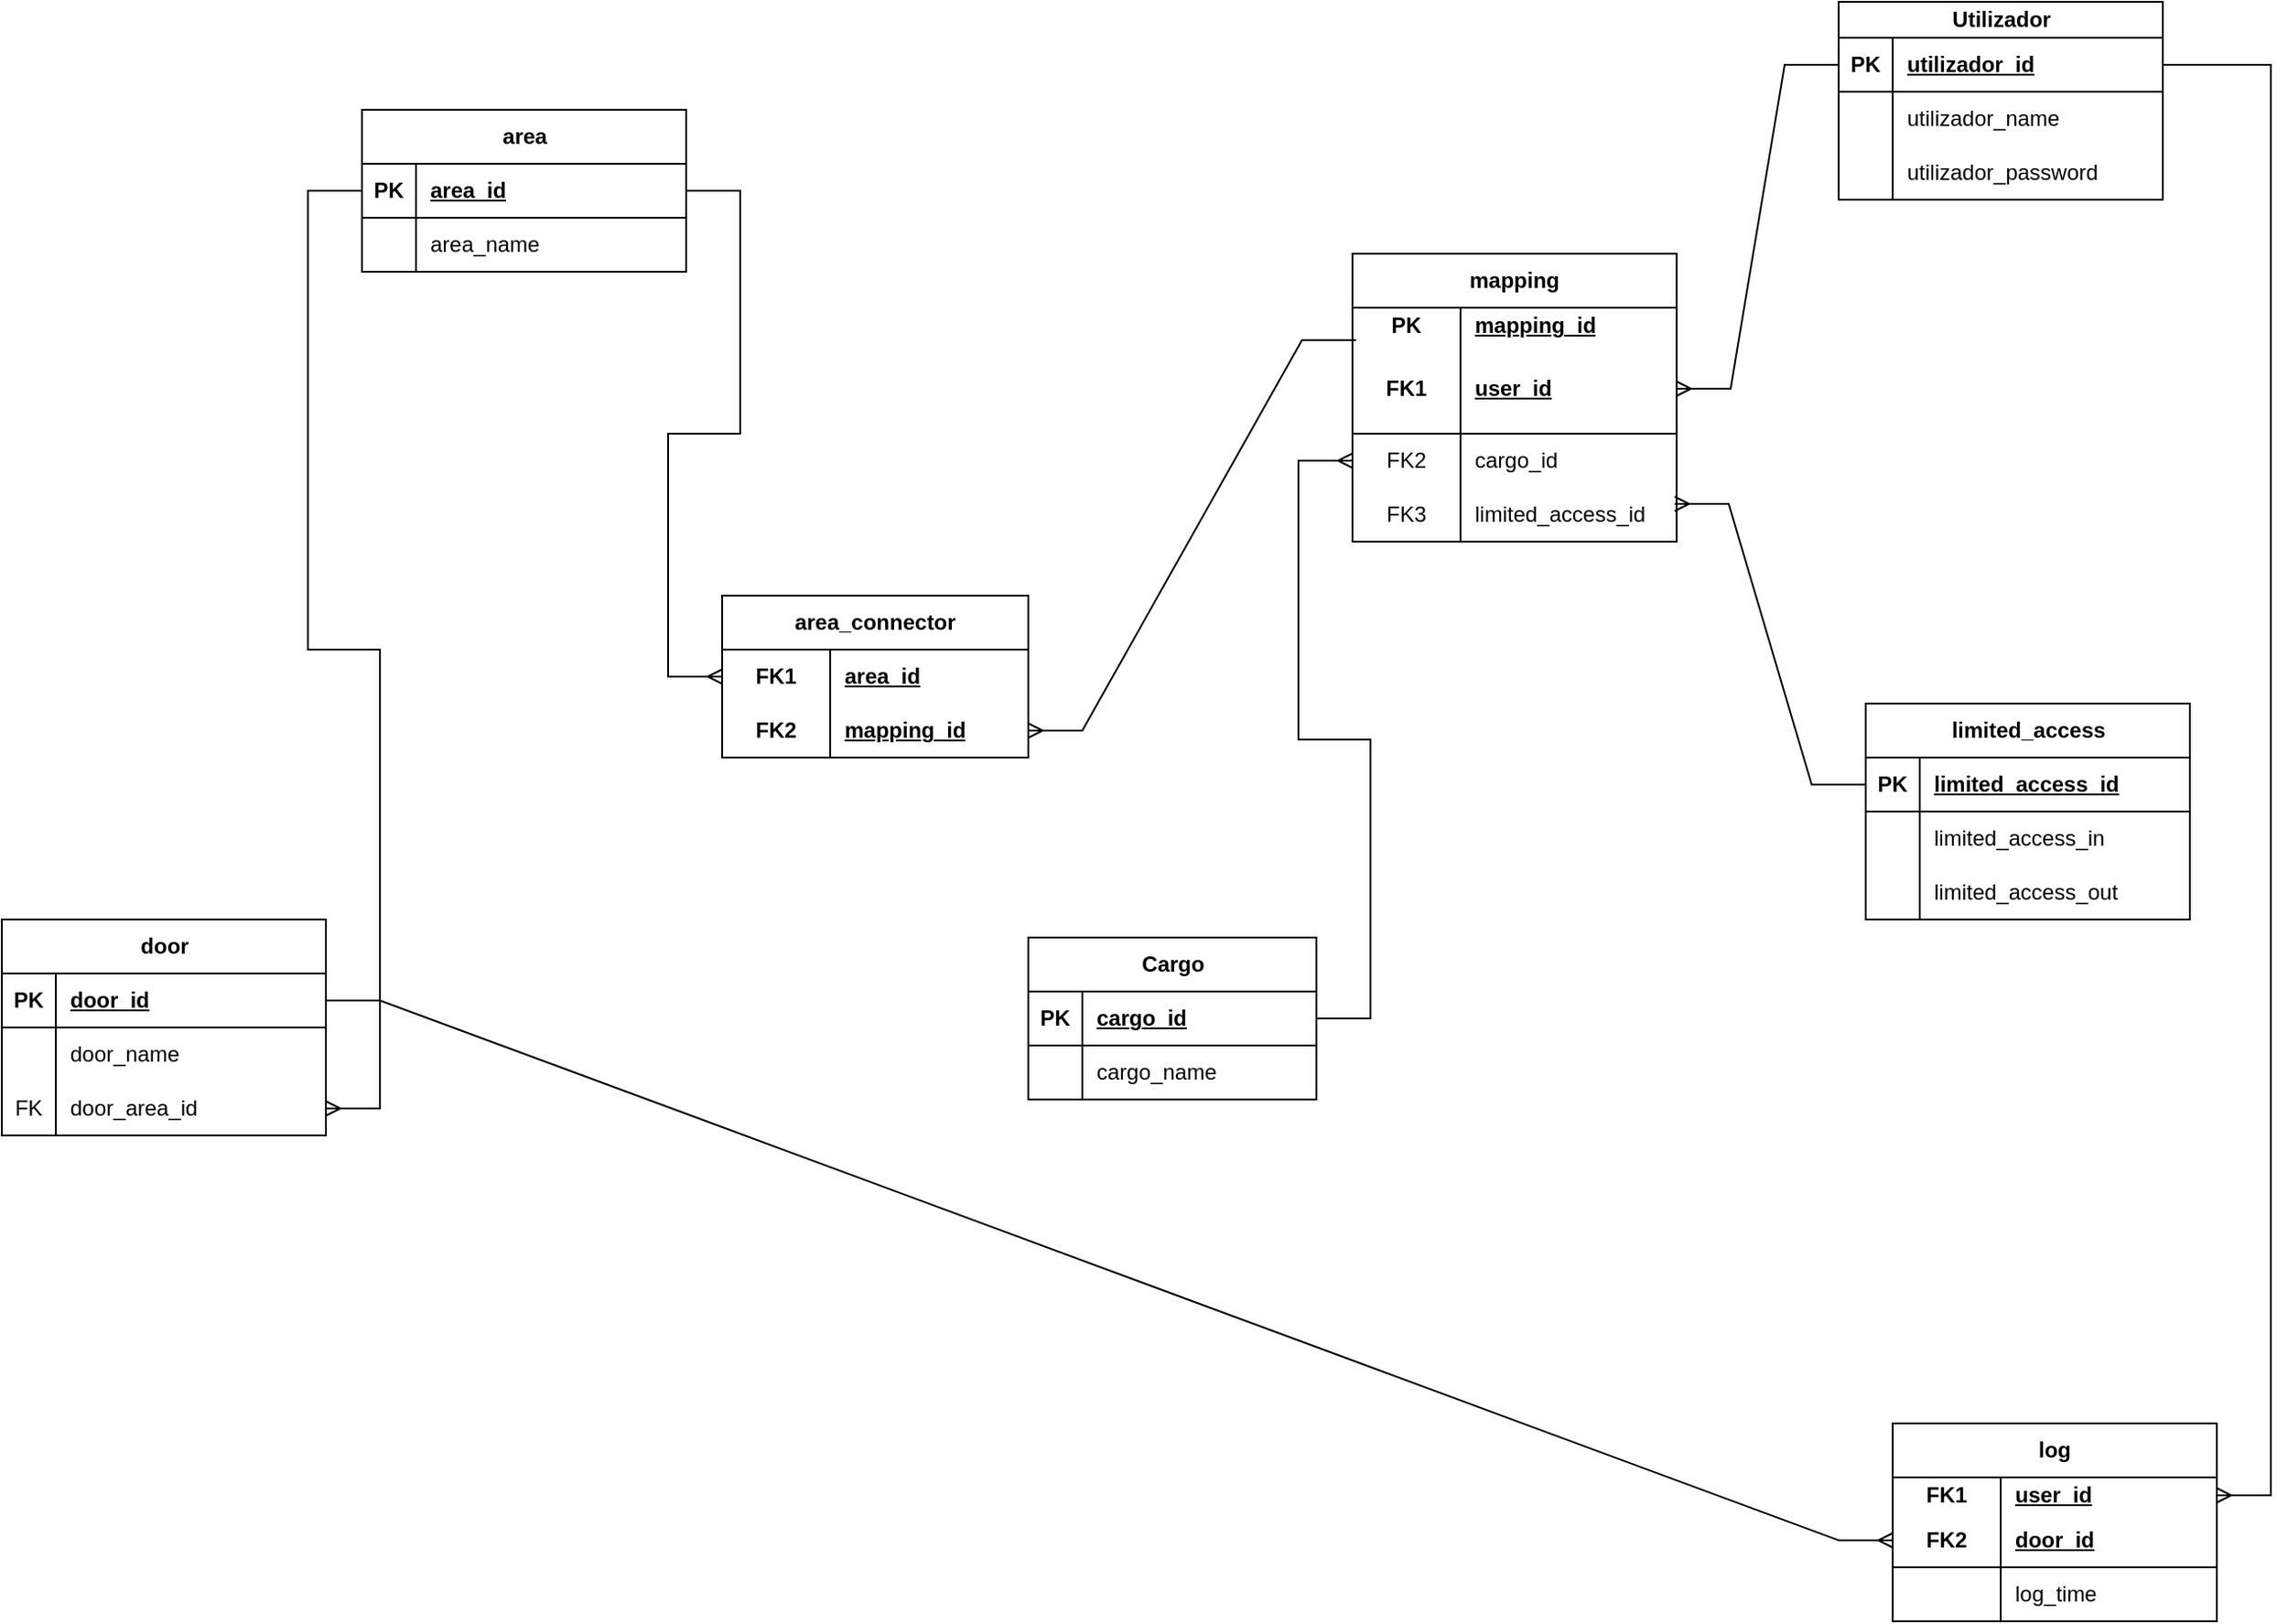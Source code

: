 <mxfile version="22.1.4" type="github">
  <diagram id="R2lEEEUBdFMjLlhIrx00" name="Page-1">
    <mxGraphModel dx="1393" dy="869" grid="1" gridSize="10" guides="1" tooltips="1" connect="1" arrows="1" fold="1" page="1" pageScale="1" pageWidth="850" pageHeight="1100" math="0" shadow="0" extFonts="Permanent Marker^https://fonts.googleapis.com/css?family=Permanent+Marker">
      <root>
        <mxCell id="0" />
        <mxCell id="1" parent="0" />
        <mxCell id="KTKXXQTYts1AYAga1QqE-1" value="Utilizador" style="shape=table;startSize=20;container=1;collapsible=1;childLayout=tableLayout;fixedRows=1;rowLines=0;fontStyle=1;align=center;resizeLast=1;html=1;" vertex="1" parent="1">
          <mxGeometry x="1170" y="170" width="180" height="110" as="geometry" />
        </mxCell>
        <mxCell id="KTKXXQTYts1AYAga1QqE-2" value="" style="shape=tableRow;horizontal=0;startSize=0;swimlaneHead=0;swimlaneBody=0;fillColor=none;collapsible=0;dropTarget=0;points=[[0,0.5],[1,0.5]];portConstraint=eastwest;top=0;left=0;right=0;bottom=1;" vertex="1" parent="KTKXXQTYts1AYAga1QqE-1">
          <mxGeometry y="20" width="180" height="30" as="geometry" />
        </mxCell>
        <mxCell id="KTKXXQTYts1AYAga1QqE-3" value="PK" style="shape=partialRectangle;connectable=0;fillColor=none;top=0;left=0;bottom=0;right=0;fontStyle=1;overflow=hidden;whiteSpace=wrap;html=1;" vertex="1" parent="KTKXXQTYts1AYAga1QqE-2">
          <mxGeometry width="30" height="30" as="geometry">
            <mxRectangle width="30" height="30" as="alternateBounds" />
          </mxGeometry>
        </mxCell>
        <mxCell id="KTKXXQTYts1AYAga1QqE-4" value="utilizador_id" style="shape=partialRectangle;connectable=0;fillColor=none;top=0;left=0;bottom=0;right=0;align=left;spacingLeft=6;fontStyle=5;overflow=hidden;whiteSpace=wrap;html=1;" vertex="1" parent="KTKXXQTYts1AYAga1QqE-2">
          <mxGeometry x="30" width="150" height="30" as="geometry">
            <mxRectangle width="150" height="30" as="alternateBounds" />
          </mxGeometry>
        </mxCell>
        <mxCell id="KTKXXQTYts1AYAga1QqE-5" value="" style="shape=tableRow;horizontal=0;startSize=0;swimlaneHead=0;swimlaneBody=0;fillColor=none;collapsible=0;dropTarget=0;points=[[0,0.5],[1,0.5]];portConstraint=eastwest;top=0;left=0;right=0;bottom=0;" vertex="1" parent="KTKXXQTYts1AYAga1QqE-1">
          <mxGeometry y="50" width="180" height="30" as="geometry" />
        </mxCell>
        <mxCell id="KTKXXQTYts1AYAga1QqE-6" value="" style="shape=partialRectangle;connectable=0;fillColor=none;top=0;left=0;bottom=0;right=0;editable=1;overflow=hidden;whiteSpace=wrap;html=1;" vertex="1" parent="KTKXXQTYts1AYAga1QqE-5">
          <mxGeometry width="30" height="30" as="geometry">
            <mxRectangle width="30" height="30" as="alternateBounds" />
          </mxGeometry>
        </mxCell>
        <mxCell id="KTKXXQTYts1AYAga1QqE-7" value="utilizador_name" style="shape=partialRectangle;connectable=0;fillColor=none;top=0;left=0;bottom=0;right=0;align=left;spacingLeft=6;overflow=hidden;whiteSpace=wrap;html=1;" vertex="1" parent="KTKXXQTYts1AYAga1QqE-5">
          <mxGeometry x="30" width="150" height="30" as="geometry">
            <mxRectangle width="150" height="30" as="alternateBounds" />
          </mxGeometry>
        </mxCell>
        <mxCell id="KTKXXQTYts1AYAga1QqE-8" value="" style="shape=tableRow;horizontal=0;startSize=0;swimlaneHead=0;swimlaneBody=0;fillColor=none;collapsible=0;dropTarget=0;points=[[0,0.5],[1,0.5]];portConstraint=eastwest;top=0;left=0;right=0;bottom=0;" vertex="1" parent="KTKXXQTYts1AYAga1QqE-1">
          <mxGeometry y="80" width="180" height="30" as="geometry" />
        </mxCell>
        <mxCell id="KTKXXQTYts1AYAga1QqE-9" value="" style="shape=partialRectangle;connectable=0;fillColor=none;top=0;left=0;bottom=0;right=0;editable=1;overflow=hidden;whiteSpace=wrap;html=1;" vertex="1" parent="KTKXXQTYts1AYAga1QqE-8">
          <mxGeometry width="30" height="30" as="geometry">
            <mxRectangle width="30" height="30" as="alternateBounds" />
          </mxGeometry>
        </mxCell>
        <mxCell id="KTKXXQTYts1AYAga1QqE-10" value="utilizador_password" style="shape=partialRectangle;connectable=0;fillColor=none;top=0;left=0;bottom=0;right=0;align=left;spacingLeft=6;overflow=hidden;whiteSpace=wrap;html=1;" vertex="1" parent="KTKXXQTYts1AYAga1QqE-8">
          <mxGeometry x="30" width="150" height="30" as="geometry">
            <mxRectangle width="150" height="30" as="alternateBounds" />
          </mxGeometry>
        </mxCell>
        <mxCell id="KTKXXQTYts1AYAga1QqE-14" value="Cargo" style="shape=table;startSize=30;container=1;collapsible=1;childLayout=tableLayout;fixedRows=1;rowLines=0;fontStyle=1;align=center;resizeLast=1;html=1;" vertex="1" parent="1">
          <mxGeometry x="720" y="690" width="160" height="90" as="geometry" />
        </mxCell>
        <mxCell id="KTKXXQTYts1AYAga1QqE-15" value="" style="shape=tableRow;horizontal=0;startSize=0;swimlaneHead=0;swimlaneBody=0;fillColor=none;collapsible=0;dropTarget=0;points=[[0,0.5],[1,0.5]];portConstraint=eastwest;top=0;left=0;right=0;bottom=1;" vertex="1" parent="KTKXXQTYts1AYAga1QqE-14">
          <mxGeometry y="30" width="160" height="30" as="geometry" />
        </mxCell>
        <mxCell id="KTKXXQTYts1AYAga1QqE-16" value="PK" style="shape=partialRectangle;connectable=0;fillColor=none;top=0;left=0;bottom=0;right=0;fontStyle=1;overflow=hidden;whiteSpace=wrap;html=1;" vertex="1" parent="KTKXXQTYts1AYAga1QqE-15">
          <mxGeometry width="30" height="30" as="geometry">
            <mxRectangle width="30" height="30" as="alternateBounds" />
          </mxGeometry>
        </mxCell>
        <mxCell id="KTKXXQTYts1AYAga1QqE-17" value="cargo_id" style="shape=partialRectangle;connectable=0;fillColor=none;top=0;left=0;bottom=0;right=0;align=left;spacingLeft=6;fontStyle=5;overflow=hidden;whiteSpace=wrap;html=1;" vertex="1" parent="KTKXXQTYts1AYAga1QqE-15">
          <mxGeometry x="30" width="130" height="30" as="geometry">
            <mxRectangle width="130" height="30" as="alternateBounds" />
          </mxGeometry>
        </mxCell>
        <mxCell id="KTKXXQTYts1AYAga1QqE-18" value="" style="shape=tableRow;horizontal=0;startSize=0;swimlaneHead=0;swimlaneBody=0;fillColor=none;collapsible=0;dropTarget=0;points=[[0,0.5],[1,0.5]];portConstraint=eastwest;top=0;left=0;right=0;bottom=0;" vertex="1" parent="KTKXXQTYts1AYAga1QqE-14">
          <mxGeometry y="60" width="160" height="30" as="geometry" />
        </mxCell>
        <mxCell id="KTKXXQTYts1AYAga1QqE-19" value="" style="shape=partialRectangle;connectable=0;fillColor=none;top=0;left=0;bottom=0;right=0;editable=1;overflow=hidden;whiteSpace=wrap;html=1;" vertex="1" parent="KTKXXQTYts1AYAga1QqE-18">
          <mxGeometry width="30" height="30" as="geometry">
            <mxRectangle width="30" height="30" as="alternateBounds" />
          </mxGeometry>
        </mxCell>
        <mxCell id="KTKXXQTYts1AYAga1QqE-20" value="cargo_name" style="shape=partialRectangle;connectable=0;fillColor=none;top=0;left=0;bottom=0;right=0;align=left;spacingLeft=6;overflow=hidden;whiteSpace=wrap;html=1;" vertex="1" parent="KTKXXQTYts1AYAga1QqE-18">
          <mxGeometry x="30" width="130" height="30" as="geometry">
            <mxRectangle width="130" height="30" as="alternateBounds" />
          </mxGeometry>
        </mxCell>
        <mxCell id="KTKXXQTYts1AYAga1QqE-27" value="limited_access" style="shape=table;startSize=30;container=1;collapsible=1;childLayout=tableLayout;fixedRows=1;rowLines=0;fontStyle=1;align=center;resizeLast=1;html=1;" vertex="1" parent="1">
          <mxGeometry x="1185" y="560" width="180" height="120" as="geometry" />
        </mxCell>
        <mxCell id="KTKXXQTYts1AYAga1QqE-28" value="" style="shape=tableRow;horizontal=0;startSize=0;swimlaneHead=0;swimlaneBody=0;fillColor=none;collapsible=0;dropTarget=0;points=[[0,0.5],[1,0.5]];portConstraint=eastwest;top=0;left=0;right=0;bottom=1;" vertex="1" parent="KTKXXQTYts1AYAga1QqE-27">
          <mxGeometry y="30" width="180" height="30" as="geometry" />
        </mxCell>
        <mxCell id="KTKXXQTYts1AYAga1QqE-29" value="PK" style="shape=partialRectangle;connectable=0;fillColor=none;top=0;left=0;bottom=0;right=0;fontStyle=1;overflow=hidden;whiteSpace=wrap;html=1;" vertex="1" parent="KTKXXQTYts1AYAga1QqE-28">
          <mxGeometry width="30" height="30" as="geometry">
            <mxRectangle width="30" height="30" as="alternateBounds" />
          </mxGeometry>
        </mxCell>
        <mxCell id="KTKXXQTYts1AYAga1QqE-30" value="limited_access_id" style="shape=partialRectangle;connectable=0;fillColor=none;top=0;left=0;bottom=0;right=0;align=left;spacingLeft=6;fontStyle=5;overflow=hidden;whiteSpace=wrap;html=1;" vertex="1" parent="KTKXXQTYts1AYAga1QqE-28">
          <mxGeometry x="30" width="150" height="30" as="geometry">
            <mxRectangle width="150" height="30" as="alternateBounds" />
          </mxGeometry>
        </mxCell>
        <mxCell id="KTKXXQTYts1AYAga1QqE-31" value="" style="shape=tableRow;horizontal=0;startSize=0;swimlaneHead=0;swimlaneBody=0;fillColor=none;collapsible=0;dropTarget=0;points=[[0,0.5],[1,0.5]];portConstraint=eastwest;top=0;left=0;right=0;bottom=0;" vertex="1" parent="KTKXXQTYts1AYAga1QqE-27">
          <mxGeometry y="60" width="180" height="30" as="geometry" />
        </mxCell>
        <mxCell id="KTKXXQTYts1AYAga1QqE-32" value="" style="shape=partialRectangle;connectable=0;fillColor=none;top=0;left=0;bottom=0;right=0;editable=1;overflow=hidden;whiteSpace=wrap;html=1;" vertex="1" parent="KTKXXQTYts1AYAga1QqE-31">
          <mxGeometry width="30" height="30" as="geometry">
            <mxRectangle width="30" height="30" as="alternateBounds" />
          </mxGeometry>
        </mxCell>
        <mxCell id="KTKXXQTYts1AYAga1QqE-33" value="limited_access_in" style="shape=partialRectangle;connectable=0;fillColor=none;top=0;left=0;bottom=0;right=0;align=left;spacingLeft=6;overflow=hidden;whiteSpace=wrap;html=1;" vertex="1" parent="KTKXXQTYts1AYAga1QqE-31">
          <mxGeometry x="30" width="150" height="30" as="geometry">
            <mxRectangle width="150" height="30" as="alternateBounds" />
          </mxGeometry>
        </mxCell>
        <mxCell id="KTKXXQTYts1AYAga1QqE-34" value="" style="shape=tableRow;horizontal=0;startSize=0;swimlaneHead=0;swimlaneBody=0;fillColor=none;collapsible=0;dropTarget=0;points=[[0,0.5],[1,0.5]];portConstraint=eastwest;top=0;left=0;right=0;bottom=0;" vertex="1" parent="KTKXXQTYts1AYAga1QqE-27">
          <mxGeometry y="90" width="180" height="30" as="geometry" />
        </mxCell>
        <mxCell id="KTKXXQTYts1AYAga1QqE-35" value="" style="shape=partialRectangle;connectable=0;fillColor=none;top=0;left=0;bottom=0;right=0;editable=1;overflow=hidden;whiteSpace=wrap;html=1;" vertex="1" parent="KTKXXQTYts1AYAga1QqE-34">
          <mxGeometry width="30" height="30" as="geometry">
            <mxRectangle width="30" height="30" as="alternateBounds" />
          </mxGeometry>
        </mxCell>
        <mxCell id="KTKXXQTYts1AYAga1QqE-36" value="limited_access_out" style="shape=partialRectangle;connectable=0;fillColor=none;top=0;left=0;bottom=0;right=0;align=left;spacingLeft=6;overflow=hidden;whiteSpace=wrap;html=1;" vertex="1" parent="KTKXXQTYts1AYAga1QqE-34">
          <mxGeometry x="30" width="150" height="30" as="geometry">
            <mxRectangle width="150" height="30" as="alternateBounds" />
          </mxGeometry>
        </mxCell>
        <mxCell id="KTKXXQTYts1AYAga1QqE-40" value="mapping" style="shape=table;startSize=30;container=1;collapsible=1;childLayout=tableLayout;fixedRows=1;rowLines=0;fontStyle=1;align=center;resizeLast=1;html=1;whiteSpace=wrap;" vertex="1" parent="1">
          <mxGeometry x="900" y="310" width="180" height="160" as="geometry" />
        </mxCell>
        <mxCell id="KTKXXQTYts1AYAga1QqE-41" value="" style="shape=tableRow;horizontal=0;startSize=0;swimlaneHead=0;swimlaneBody=0;fillColor=none;collapsible=0;dropTarget=0;points=[[0,0.5],[1,0.5]];portConstraint=eastwest;top=0;left=0;right=0;bottom=0;html=1;" vertex="1" parent="KTKXXQTYts1AYAga1QqE-40">
          <mxGeometry y="30" width="180" height="20" as="geometry" />
        </mxCell>
        <mxCell id="KTKXXQTYts1AYAga1QqE-42" value="PK" style="shape=partialRectangle;connectable=0;fillColor=none;top=0;left=0;bottom=0;right=0;fontStyle=1;overflow=hidden;html=1;whiteSpace=wrap;" vertex="1" parent="KTKXXQTYts1AYAga1QqE-41">
          <mxGeometry width="60" height="20" as="geometry">
            <mxRectangle width="60" height="20" as="alternateBounds" />
          </mxGeometry>
        </mxCell>
        <mxCell id="KTKXXQTYts1AYAga1QqE-43" value="mapping_id" style="shape=partialRectangle;connectable=0;fillColor=none;top=0;left=0;bottom=0;right=0;align=left;spacingLeft=6;fontStyle=5;overflow=hidden;html=1;whiteSpace=wrap;" vertex="1" parent="KTKXXQTYts1AYAga1QqE-41">
          <mxGeometry x="60" width="120" height="20" as="geometry">
            <mxRectangle width="120" height="20" as="alternateBounds" />
          </mxGeometry>
        </mxCell>
        <mxCell id="KTKXXQTYts1AYAga1QqE-44" value="" style="shape=tableRow;horizontal=0;startSize=0;swimlaneHead=0;swimlaneBody=0;fillColor=none;collapsible=0;dropTarget=0;points=[[0,0.5],[1,0.5]];portConstraint=eastwest;top=0;left=0;right=0;bottom=1;html=1;" vertex="1" parent="KTKXXQTYts1AYAga1QqE-40">
          <mxGeometry y="50" width="180" height="50" as="geometry" />
        </mxCell>
        <mxCell id="KTKXXQTYts1AYAga1QqE-45" value="FK1" style="shape=partialRectangle;connectable=0;fillColor=none;top=0;left=0;bottom=0;right=0;fontStyle=1;overflow=hidden;html=1;whiteSpace=wrap;" vertex="1" parent="KTKXXQTYts1AYAga1QqE-44">
          <mxGeometry width="60" height="50" as="geometry">
            <mxRectangle width="60" height="50" as="alternateBounds" />
          </mxGeometry>
        </mxCell>
        <mxCell id="KTKXXQTYts1AYAga1QqE-46" value="user_id" style="shape=partialRectangle;connectable=0;fillColor=none;top=0;left=0;bottom=0;right=0;align=left;spacingLeft=6;fontStyle=5;overflow=hidden;html=1;whiteSpace=wrap;" vertex="1" parent="KTKXXQTYts1AYAga1QqE-44">
          <mxGeometry x="60" width="120" height="50" as="geometry">
            <mxRectangle width="120" height="50" as="alternateBounds" />
          </mxGeometry>
        </mxCell>
        <mxCell id="KTKXXQTYts1AYAga1QqE-47" value="" style="shape=tableRow;horizontal=0;startSize=0;swimlaneHead=0;swimlaneBody=0;fillColor=none;collapsible=0;dropTarget=0;points=[[0,0.5],[1,0.5]];portConstraint=eastwest;top=0;left=0;right=0;bottom=0;html=1;" vertex="1" parent="KTKXXQTYts1AYAga1QqE-40">
          <mxGeometry y="100" width="180" height="30" as="geometry" />
        </mxCell>
        <mxCell id="KTKXXQTYts1AYAga1QqE-48" value="FK2" style="shape=partialRectangle;connectable=0;fillColor=none;top=0;left=0;bottom=0;right=0;editable=1;overflow=hidden;html=1;whiteSpace=wrap;" vertex="1" parent="KTKXXQTYts1AYAga1QqE-47">
          <mxGeometry width="60" height="30" as="geometry">
            <mxRectangle width="60" height="30" as="alternateBounds" />
          </mxGeometry>
        </mxCell>
        <mxCell id="KTKXXQTYts1AYAga1QqE-49" value="cargo_id" style="shape=partialRectangle;connectable=0;fillColor=none;top=0;left=0;bottom=0;right=0;align=left;spacingLeft=6;overflow=hidden;html=1;whiteSpace=wrap;" vertex="1" parent="KTKXXQTYts1AYAga1QqE-47">
          <mxGeometry x="60" width="120" height="30" as="geometry">
            <mxRectangle width="120" height="30" as="alternateBounds" />
          </mxGeometry>
        </mxCell>
        <mxCell id="KTKXXQTYts1AYAga1QqE-50" value="" style="shape=tableRow;horizontal=0;startSize=0;swimlaneHead=0;swimlaneBody=0;fillColor=none;collapsible=0;dropTarget=0;points=[[0,0.5],[1,0.5]];portConstraint=eastwest;top=0;left=0;right=0;bottom=0;html=1;" vertex="1" parent="KTKXXQTYts1AYAga1QqE-40">
          <mxGeometry y="130" width="180" height="30" as="geometry" />
        </mxCell>
        <mxCell id="KTKXXQTYts1AYAga1QqE-51" value="FK3" style="shape=partialRectangle;connectable=0;fillColor=none;top=0;left=0;bottom=0;right=0;editable=1;overflow=hidden;html=1;whiteSpace=wrap;" vertex="1" parent="KTKXXQTYts1AYAga1QqE-50">
          <mxGeometry width="60" height="30" as="geometry">
            <mxRectangle width="60" height="30" as="alternateBounds" />
          </mxGeometry>
        </mxCell>
        <mxCell id="KTKXXQTYts1AYAga1QqE-52" value="limited_access_id" style="shape=partialRectangle;connectable=0;fillColor=none;top=0;left=0;bottom=0;right=0;align=left;spacingLeft=6;overflow=hidden;html=1;whiteSpace=wrap;" vertex="1" parent="KTKXXQTYts1AYAga1QqE-50">
          <mxGeometry x="60" width="120" height="30" as="geometry">
            <mxRectangle width="120" height="30" as="alternateBounds" />
          </mxGeometry>
        </mxCell>
        <mxCell id="KTKXXQTYts1AYAga1QqE-62" value="area_connector" style="shape=table;startSize=30;container=1;collapsible=1;childLayout=tableLayout;fixedRows=1;rowLines=0;fontStyle=1;align=center;resizeLast=1;html=1;whiteSpace=wrap;" vertex="1" parent="1">
          <mxGeometry x="550" y="500" width="170" height="90" as="geometry" />
        </mxCell>
        <mxCell id="KTKXXQTYts1AYAga1QqE-63" value="" style="shape=tableRow;horizontal=0;startSize=0;swimlaneHead=0;swimlaneBody=0;fillColor=none;collapsible=0;dropTarget=0;points=[[0,0.5],[1,0.5]];portConstraint=eastwest;top=0;left=0;right=0;bottom=0;html=1;" vertex="1" parent="KTKXXQTYts1AYAga1QqE-62">
          <mxGeometry y="30" width="170" height="30" as="geometry" />
        </mxCell>
        <mxCell id="KTKXXQTYts1AYAga1QqE-64" value="FK1" style="shape=partialRectangle;connectable=0;fillColor=none;top=0;left=0;bottom=0;right=0;fontStyle=1;overflow=hidden;html=1;whiteSpace=wrap;" vertex="1" parent="KTKXXQTYts1AYAga1QqE-63">
          <mxGeometry width="60" height="30" as="geometry">
            <mxRectangle width="60" height="30" as="alternateBounds" />
          </mxGeometry>
        </mxCell>
        <mxCell id="KTKXXQTYts1AYAga1QqE-65" value="area_id" style="shape=partialRectangle;connectable=0;fillColor=none;top=0;left=0;bottom=0;right=0;align=left;spacingLeft=6;fontStyle=5;overflow=hidden;html=1;whiteSpace=wrap;" vertex="1" parent="KTKXXQTYts1AYAga1QqE-63">
          <mxGeometry x="60" width="110" height="30" as="geometry">
            <mxRectangle width="110" height="30" as="alternateBounds" />
          </mxGeometry>
        </mxCell>
        <mxCell id="KTKXXQTYts1AYAga1QqE-66" value="" style="shape=tableRow;horizontal=0;startSize=0;swimlaneHead=0;swimlaneBody=0;fillColor=none;collapsible=0;dropTarget=0;points=[[0,0.5],[1,0.5]];portConstraint=eastwest;top=0;left=0;right=0;bottom=1;html=1;" vertex="1" parent="KTKXXQTYts1AYAga1QqE-62">
          <mxGeometry y="60" width="170" height="30" as="geometry" />
        </mxCell>
        <mxCell id="KTKXXQTYts1AYAga1QqE-67" value="FK2" style="shape=partialRectangle;connectable=0;fillColor=none;top=0;left=0;bottom=0;right=0;fontStyle=1;overflow=hidden;html=1;whiteSpace=wrap;" vertex="1" parent="KTKXXQTYts1AYAga1QqE-66">
          <mxGeometry width="60" height="30" as="geometry">
            <mxRectangle width="60" height="30" as="alternateBounds" />
          </mxGeometry>
        </mxCell>
        <mxCell id="KTKXXQTYts1AYAga1QqE-68" value="mapping_id" style="shape=partialRectangle;connectable=0;fillColor=none;top=0;left=0;bottom=0;right=0;align=left;spacingLeft=6;fontStyle=5;overflow=hidden;html=1;whiteSpace=wrap;" vertex="1" parent="KTKXXQTYts1AYAga1QqE-66">
          <mxGeometry x="60" width="110" height="30" as="geometry">
            <mxRectangle width="110" height="30" as="alternateBounds" />
          </mxGeometry>
        </mxCell>
        <mxCell id="KTKXXQTYts1AYAga1QqE-75" value="" style="edgeStyle=entityRelationEdgeStyle;fontSize=12;html=1;endArrow=ERmany;rounded=0;exitX=1;exitY=0.5;exitDx=0;exitDy=0;entryX=0;entryY=0.5;entryDx=0;entryDy=0;" edge="1" parent="1" source="KTKXXQTYts1AYAga1QqE-15" target="KTKXXQTYts1AYAga1QqE-47">
          <mxGeometry width="100" height="100" relative="1" as="geometry">
            <mxPoint x="890" y="630" as="sourcePoint" />
            <mxPoint x="990" y="530" as="targetPoint" />
          </mxGeometry>
        </mxCell>
        <mxCell id="KTKXXQTYts1AYAga1QqE-76" value="" style="edgeStyle=entityRelationEdgeStyle;fontSize=12;html=1;endArrow=ERmany;rounded=0;entryX=0.994;entryY=0.3;entryDx=0;entryDy=0;entryPerimeter=0;exitX=0;exitY=0.5;exitDx=0;exitDy=0;" edge="1" parent="1" source="KTKXXQTYts1AYAga1QqE-28" target="KTKXXQTYts1AYAga1QqE-50">
          <mxGeometry width="100" height="100" relative="1" as="geometry">
            <mxPoint x="1110" y="510" as="sourcePoint" />
            <mxPoint x="1210" y="410" as="targetPoint" />
          </mxGeometry>
        </mxCell>
        <mxCell id="KTKXXQTYts1AYAga1QqE-77" value="" style="edgeStyle=entityRelationEdgeStyle;fontSize=12;html=1;endArrow=ERmany;rounded=0;entryX=1;entryY=0.5;entryDx=0;entryDy=0;exitX=0;exitY=0.5;exitDx=0;exitDy=0;" edge="1" parent="1" source="KTKXXQTYts1AYAga1QqE-2" target="KTKXXQTYts1AYAga1QqE-44">
          <mxGeometry width="100" height="100" relative="1" as="geometry">
            <mxPoint x="1190" y="370" as="sourcePoint" />
            <mxPoint x="1290" y="270" as="targetPoint" />
          </mxGeometry>
        </mxCell>
        <mxCell id="KTKXXQTYts1AYAga1QqE-78" value="" style="edgeStyle=entityRelationEdgeStyle;fontSize=12;html=1;endArrow=ERmany;rounded=0;exitX=0.011;exitY=0.9;exitDx=0;exitDy=0;exitPerimeter=0;entryX=1;entryY=0.5;entryDx=0;entryDy=0;" edge="1" parent="1" source="KTKXXQTYts1AYAga1QqE-41" target="KTKXXQTYts1AYAga1QqE-66">
          <mxGeometry width="100" height="100" relative="1" as="geometry">
            <mxPoint x="620" y="620" as="sourcePoint" />
            <mxPoint x="690" y="440" as="targetPoint" />
            <Array as="points">
              <mxPoint x="690" y="645" />
              <mxPoint x="690" y="625" />
            </Array>
          </mxGeometry>
        </mxCell>
        <mxCell id="KTKXXQTYts1AYAga1QqE-79" value="area" style="shape=table;startSize=30;container=1;collapsible=1;childLayout=tableLayout;fixedRows=1;rowLines=0;fontStyle=1;align=center;resizeLast=1;html=1;" vertex="1" parent="1">
          <mxGeometry x="350" y="230" width="180" height="90" as="geometry" />
        </mxCell>
        <mxCell id="KTKXXQTYts1AYAga1QqE-80" value="" style="shape=tableRow;horizontal=0;startSize=0;swimlaneHead=0;swimlaneBody=0;fillColor=none;collapsible=0;dropTarget=0;points=[[0,0.5],[1,0.5]];portConstraint=eastwest;top=0;left=0;right=0;bottom=1;" vertex="1" parent="KTKXXQTYts1AYAga1QqE-79">
          <mxGeometry y="30" width="180" height="30" as="geometry" />
        </mxCell>
        <mxCell id="KTKXXQTYts1AYAga1QqE-81" value="PK" style="shape=partialRectangle;connectable=0;fillColor=none;top=0;left=0;bottom=0;right=0;fontStyle=1;overflow=hidden;whiteSpace=wrap;html=1;" vertex="1" parent="KTKXXQTYts1AYAga1QqE-80">
          <mxGeometry width="30" height="30" as="geometry">
            <mxRectangle width="30" height="30" as="alternateBounds" />
          </mxGeometry>
        </mxCell>
        <mxCell id="KTKXXQTYts1AYAga1QqE-82" value="area_id" style="shape=partialRectangle;connectable=0;fillColor=none;top=0;left=0;bottom=0;right=0;align=left;spacingLeft=6;fontStyle=5;overflow=hidden;whiteSpace=wrap;html=1;" vertex="1" parent="KTKXXQTYts1AYAga1QqE-80">
          <mxGeometry x="30" width="150" height="30" as="geometry">
            <mxRectangle width="150" height="30" as="alternateBounds" />
          </mxGeometry>
        </mxCell>
        <mxCell id="KTKXXQTYts1AYAga1QqE-83" value="" style="shape=tableRow;horizontal=0;startSize=0;swimlaneHead=0;swimlaneBody=0;fillColor=none;collapsible=0;dropTarget=0;points=[[0,0.5],[1,0.5]];portConstraint=eastwest;top=0;left=0;right=0;bottom=0;" vertex="1" parent="KTKXXQTYts1AYAga1QqE-79">
          <mxGeometry y="60" width="180" height="30" as="geometry" />
        </mxCell>
        <mxCell id="KTKXXQTYts1AYAga1QqE-84" value="" style="shape=partialRectangle;connectable=0;fillColor=none;top=0;left=0;bottom=0;right=0;editable=1;overflow=hidden;whiteSpace=wrap;html=1;" vertex="1" parent="KTKXXQTYts1AYAga1QqE-83">
          <mxGeometry width="30" height="30" as="geometry">
            <mxRectangle width="30" height="30" as="alternateBounds" />
          </mxGeometry>
        </mxCell>
        <mxCell id="KTKXXQTYts1AYAga1QqE-85" value="area_name" style="shape=partialRectangle;connectable=0;fillColor=none;top=0;left=0;bottom=0;right=0;align=left;spacingLeft=6;overflow=hidden;whiteSpace=wrap;html=1;" vertex="1" parent="KTKXXQTYts1AYAga1QqE-83">
          <mxGeometry x="30" width="150" height="30" as="geometry">
            <mxRectangle width="150" height="30" as="alternateBounds" />
          </mxGeometry>
        </mxCell>
        <mxCell id="KTKXXQTYts1AYAga1QqE-92" value="" style="edgeStyle=entityRelationEdgeStyle;fontSize=12;html=1;endArrow=ERmany;rounded=0;" edge="1" parent="1" source="KTKXXQTYts1AYAga1QqE-80" target="KTKXXQTYts1AYAga1QqE-63">
          <mxGeometry width="100" height="100" relative="1" as="geometry">
            <mxPoint x="220" y="530" as="sourcePoint" />
            <mxPoint x="250" y="340" as="targetPoint" />
          </mxGeometry>
        </mxCell>
        <mxCell id="KTKXXQTYts1AYAga1QqE-93" value="door" style="shape=table;startSize=30;container=1;collapsible=1;childLayout=tableLayout;fixedRows=1;rowLines=0;fontStyle=1;align=center;resizeLast=1;html=1;" vertex="1" parent="1">
          <mxGeometry x="150" y="680" width="180" height="120" as="geometry" />
        </mxCell>
        <mxCell id="KTKXXQTYts1AYAga1QqE-94" value="" style="shape=tableRow;horizontal=0;startSize=0;swimlaneHead=0;swimlaneBody=0;fillColor=none;collapsible=0;dropTarget=0;points=[[0,0.5],[1,0.5]];portConstraint=eastwest;top=0;left=0;right=0;bottom=1;" vertex="1" parent="KTKXXQTYts1AYAga1QqE-93">
          <mxGeometry y="30" width="180" height="30" as="geometry" />
        </mxCell>
        <mxCell id="KTKXXQTYts1AYAga1QqE-95" value="PK" style="shape=partialRectangle;connectable=0;fillColor=none;top=0;left=0;bottom=0;right=0;fontStyle=1;overflow=hidden;whiteSpace=wrap;html=1;" vertex="1" parent="KTKXXQTYts1AYAga1QqE-94">
          <mxGeometry width="30" height="30" as="geometry">
            <mxRectangle width="30" height="30" as="alternateBounds" />
          </mxGeometry>
        </mxCell>
        <mxCell id="KTKXXQTYts1AYAga1QqE-96" value="door_id" style="shape=partialRectangle;connectable=0;fillColor=none;top=0;left=0;bottom=0;right=0;align=left;spacingLeft=6;fontStyle=5;overflow=hidden;whiteSpace=wrap;html=1;" vertex="1" parent="KTKXXQTYts1AYAga1QqE-94">
          <mxGeometry x="30" width="150" height="30" as="geometry">
            <mxRectangle width="150" height="30" as="alternateBounds" />
          </mxGeometry>
        </mxCell>
        <mxCell id="KTKXXQTYts1AYAga1QqE-97" value="" style="shape=tableRow;horizontal=0;startSize=0;swimlaneHead=0;swimlaneBody=0;fillColor=none;collapsible=0;dropTarget=0;points=[[0,0.5],[1,0.5]];portConstraint=eastwest;top=0;left=0;right=0;bottom=0;" vertex="1" parent="KTKXXQTYts1AYAga1QqE-93">
          <mxGeometry y="60" width="180" height="30" as="geometry" />
        </mxCell>
        <mxCell id="KTKXXQTYts1AYAga1QqE-98" value="" style="shape=partialRectangle;connectable=0;fillColor=none;top=0;left=0;bottom=0;right=0;editable=1;overflow=hidden;whiteSpace=wrap;html=1;" vertex="1" parent="KTKXXQTYts1AYAga1QqE-97">
          <mxGeometry width="30" height="30" as="geometry">
            <mxRectangle width="30" height="30" as="alternateBounds" />
          </mxGeometry>
        </mxCell>
        <mxCell id="KTKXXQTYts1AYAga1QqE-99" value="door_name" style="shape=partialRectangle;connectable=0;fillColor=none;top=0;left=0;bottom=0;right=0;align=left;spacingLeft=6;overflow=hidden;whiteSpace=wrap;html=1;" vertex="1" parent="KTKXXQTYts1AYAga1QqE-97">
          <mxGeometry x="30" width="150" height="30" as="geometry">
            <mxRectangle width="150" height="30" as="alternateBounds" />
          </mxGeometry>
        </mxCell>
        <mxCell id="KTKXXQTYts1AYAga1QqE-100" value="" style="shape=tableRow;horizontal=0;startSize=0;swimlaneHead=0;swimlaneBody=0;fillColor=none;collapsible=0;dropTarget=0;points=[[0,0.5],[1,0.5]];portConstraint=eastwest;top=0;left=0;right=0;bottom=0;" vertex="1" parent="KTKXXQTYts1AYAga1QqE-93">
          <mxGeometry y="90" width="180" height="30" as="geometry" />
        </mxCell>
        <mxCell id="KTKXXQTYts1AYAga1QqE-101" value="FK" style="shape=partialRectangle;connectable=0;fillColor=none;top=0;left=0;bottom=0;right=0;editable=1;overflow=hidden;whiteSpace=wrap;html=1;" vertex="1" parent="KTKXXQTYts1AYAga1QqE-100">
          <mxGeometry width="30" height="30" as="geometry">
            <mxRectangle width="30" height="30" as="alternateBounds" />
          </mxGeometry>
        </mxCell>
        <mxCell id="KTKXXQTYts1AYAga1QqE-102" value="door_area_id" style="shape=partialRectangle;connectable=0;fillColor=none;top=0;left=0;bottom=0;right=0;align=left;spacingLeft=6;overflow=hidden;whiteSpace=wrap;html=1;" vertex="1" parent="KTKXXQTYts1AYAga1QqE-100">
          <mxGeometry x="30" width="150" height="30" as="geometry">
            <mxRectangle width="150" height="30" as="alternateBounds" />
          </mxGeometry>
        </mxCell>
        <mxCell id="KTKXXQTYts1AYAga1QqE-106" value="" style="edgeStyle=entityRelationEdgeStyle;fontSize=12;html=1;endArrow=ERmany;rounded=0;exitX=0;exitY=0.5;exitDx=0;exitDy=0;" edge="1" parent="1" source="KTKXXQTYts1AYAga1QqE-80" target="KTKXXQTYts1AYAga1QqE-100">
          <mxGeometry width="100" height="100" relative="1" as="geometry">
            <mxPoint x="200" y="530" as="sourcePoint" />
            <mxPoint x="110" y="800" as="targetPoint" />
            <Array as="points">
              <mxPoint x="-130" y="745" />
            </Array>
          </mxGeometry>
        </mxCell>
        <mxCell id="KTKXXQTYts1AYAga1QqE-124" value="log" style="shape=table;startSize=30;container=1;collapsible=1;childLayout=tableLayout;fixedRows=1;rowLines=0;fontStyle=1;align=center;resizeLast=1;html=1;whiteSpace=wrap;" vertex="1" parent="1">
          <mxGeometry x="1200" y="960" width="180" height="110" as="geometry" />
        </mxCell>
        <mxCell id="KTKXXQTYts1AYAga1QqE-125" value="" style="shape=tableRow;horizontal=0;startSize=0;swimlaneHead=0;swimlaneBody=0;fillColor=none;collapsible=0;dropTarget=0;points=[[0,0.5],[1,0.5]];portConstraint=eastwest;top=0;left=0;right=0;bottom=0;html=1;" vertex="1" parent="KTKXXQTYts1AYAga1QqE-124">
          <mxGeometry y="30" width="180" height="20" as="geometry" />
        </mxCell>
        <mxCell id="KTKXXQTYts1AYAga1QqE-126" value="FK1" style="shape=partialRectangle;connectable=0;fillColor=none;top=0;left=0;bottom=0;right=0;fontStyle=1;overflow=hidden;html=1;whiteSpace=wrap;" vertex="1" parent="KTKXXQTYts1AYAga1QqE-125">
          <mxGeometry width="60" height="20" as="geometry">
            <mxRectangle width="60" height="20" as="alternateBounds" />
          </mxGeometry>
        </mxCell>
        <mxCell id="KTKXXQTYts1AYAga1QqE-127" value="user_id" style="shape=partialRectangle;connectable=0;fillColor=none;top=0;left=0;bottom=0;right=0;align=left;spacingLeft=6;fontStyle=5;overflow=hidden;html=1;whiteSpace=wrap;" vertex="1" parent="KTKXXQTYts1AYAga1QqE-125">
          <mxGeometry x="60" width="120" height="20" as="geometry">
            <mxRectangle width="120" height="20" as="alternateBounds" />
          </mxGeometry>
        </mxCell>
        <mxCell id="KTKXXQTYts1AYAga1QqE-128" value="" style="shape=tableRow;horizontal=0;startSize=0;swimlaneHead=0;swimlaneBody=0;fillColor=none;collapsible=0;dropTarget=0;points=[[0,0.5],[1,0.5]];portConstraint=eastwest;top=0;left=0;right=0;bottom=1;html=1;" vertex="1" parent="KTKXXQTYts1AYAga1QqE-124">
          <mxGeometry y="50" width="180" height="30" as="geometry" />
        </mxCell>
        <mxCell id="KTKXXQTYts1AYAga1QqE-129" value="FK2" style="shape=partialRectangle;connectable=0;fillColor=none;top=0;left=0;bottom=0;right=0;fontStyle=1;overflow=hidden;html=1;whiteSpace=wrap;" vertex="1" parent="KTKXXQTYts1AYAga1QqE-128">
          <mxGeometry width="60" height="30" as="geometry">
            <mxRectangle width="60" height="30" as="alternateBounds" />
          </mxGeometry>
        </mxCell>
        <mxCell id="KTKXXQTYts1AYAga1QqE-130" value="door_id" style="shape=partialRectangle;connectable=0;fillColor=none;top=0;left=0;bottom=0;right=0;align=left;spacingLeft=6;fontStyle=5;overflow=hidden;html=1;whiteSpace=wrap;" vertex="1" parent="KTKXXQTYts1AYAga1QqE-128">
          <mxGeometry x="60" width="120" height="30" as="geometry">
            <mxRectangle width="120" height="30" as="alternateBounds" />
          </mxGeometry>
        </mxCell>
        <mxCell id="KTKXXQTYts1AYAga1QqE-131" value="" style="shape=tableRow;horizontal=0;startSize=0;swimlaneHead=0;swimlaneBody=0;fillColor=none;collapsible=0;dropTarget=0;points=[[0,0.5],[1,0.5]];portConstraint=eastwest;top=0;left=0;right=0;bottom=0;html=1;" vertex="1" parent="KTKXXQTYts1AYAga1QqE-124">
          <mxGeometry y="80" width="180" height="30" as="geometry" />
        </mxCell>
        <mxCell id="KTKXXQTYts1AYAga1QqE-132" value="" style="shape=partialRectangle;connectable=0;fillColor=none;top=0;left=0;bottom=0;right=0;editable=1;overflow=hidden;html=1;whiteSpace=wrap;" vertex="1" parent="KTKXXQTYts1AYAga1QqE-131">
          <mxGeometry width="60" height="30" as="geometry">
            <mxRectangle width="60" height="30" as="alternateBounds" />
          </mxGeometry>
        </mxCell>
        <mxCell id="KTKXXQTYts1AYAga1QqE-133" value="log_time" style="shape=partialRectangle;connectable=0;fillColor=none;top=0;left=0;bottom=0;right=0;align=left;spacingLeft=6;overflow=hidden;html=1;whiteSpace=wrap;" vertex="1" parent="KTKXXQTYts1AYAga1QqE-131">
          <mxGeometry x="60" width="120" height="30" as="geometry">
            <mxRectangle width="120" height="30" as="alternateBounds" />
          </mxGeometry>
        </mxCell>
        <mxCell id="KTKXXQTYts1AYAga1QqE-137" value="" style="edgeStyle=entityRelationEdgeStyle;fontSize=12;html=1;endArrow=ERmany;rounded=0;" edge="1" parent="1" source="KTKXXQTYts1AYAga1QqE-2" target="KTKXXQTYts1AYAga1QqE-125">
          <mxGeometry width="100" height="100" relative="1" as="geometry">
            <mxPoint x="930" y="170" as="sourcePoint" />
            <mxPoint x="1030" y="70" as="targetPoint" />
          </mxGeometry>
        </mxCell>
        <mxCell id="KTKXXQTYts1AYAga1QqE-138" value="" style="edgeStyle=entityRelationEdgeStyle;fontSize=12;html=1;endArrow=ERmany;rounded=0;" edge="1" parent="1" source="KTKXXQTYts1AYAga1QqE-94" target="KTKXXQTYts1AYAga1QqE-128">
          <mxGeometry width="100" height="100" relative="1" as="geometry">
            <mxPoint x="100" y="680" as="sourcePoint" />
            <mxPoint x="240" y="300" as="targetPoint" />
          </mxGeometry>
        </mxCell>
      </root>
    </mxGraphModel>
  </diagram>
</mxfile>
